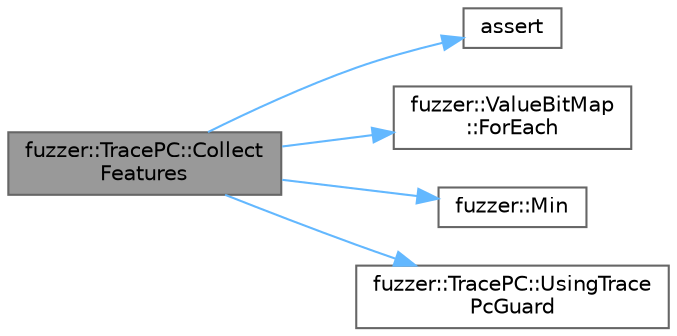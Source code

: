 digraph "fuzzer::TracePC::CollectFeatures"
{
 // LATEX_PDF_SIZE
  bgcolor="transparent";
  edge [fontname=Helvetica,fontsize=10,labelfontname=Helvetica,labelfontsize=10];
  node [fontname=Helvetica,fontsize=10,shape=box,height=0.2,width=0.4];
  rankdir="LR";
  Node1 [id="Node000001",label="fuzzer::TracePC::Collect\lFeatures",height=0.2,width=0.4,color="gray40", fillcolor="grey60", style="filled", fontcolor="black",tooltip=" "];
  Node1 -> Node2 [id="edge1_Node000001_Node000002",color="steelblue1",style="solid",tooltip=" "];
  Node2 [id="Node000002",label="assert",height=0.2,width=0.4,color="grey40", fillcolor="white", style="filled",URL="$_fuzzer_trace_p_c_8cpp.html#aa099297e8e2ed3ff1bcc3de3ff413238",tooltip=" "];
  Node1 -> Node3 [id="edge2_Node000001_Node000003",color="steelblue1",style="solid",tooltip=" "];
  Node3 [id="Node000003",label="fuzzer::ValueBitMap\l::ForEach",height=0.2,width=0.4,color="grey40", fillcolor="white", style="filled",URL="$structfuzzer_1_1_value_bit_map.html#a152e13d2af4b78d639e4225f2dd2f040",tooltip=" "];
  Node1 -> Node4 [id="edge3_Node000001_Node000004",color="steelblue1",style="solid",tooltip=" "];
  Node4 [id="Node000004",label="fuzzer::Min",height=0.2,width=0.4,color="grey40", fillcolor="white", style="filled",URL="$namespacefuzzer.html#a5d55e117eab080df334785a11032f9a1",tooltip=" "];
  Node1 -> Node5 [id="edge4_Node000001_Node000005",color="steelblue1",style="solid",tooltip=" "];
  Node5 [id="Node000005",label="fuzzer::TracePC::UsingTrace\lPcGuard",height=0.2,width=0.4,color="grey40", fillcolor="white", style="filled",URL="$classfuzzer_1_1_trace_p_c.html#a29a541c6620ce8b571bc0657205134e6",tooltip=" "];
}
